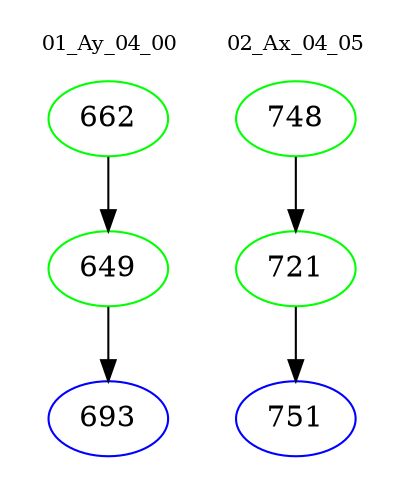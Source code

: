 digraph{
subgraph cluster_0 {
color = white
label = "01_Ay_04_00";
fontsize=10;
T0_662 [label="662", color="green"]
T0_662 -> T0_649 [color="black"]
T0_649 [label="649", color="green"]
T0_649 -> T0_693 [color="black"]
T0_693 [label="693", color="blue"]
}
subgraph cluster_1 {
color = white
label = "02_Ax_04_05";
fontsize=10;
T1_748 [label="748", color="green"]
T1_748 -> T1_721 [color="black"]
T1_721 [label="721", color="green"]
T1_721 -> T1_751 [color="black"]
T1_751 [label="751", color="blue"]
}
}
